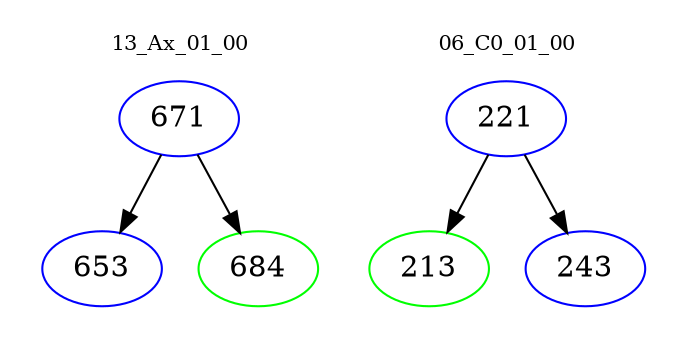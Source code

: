 digraph{
subgraph cluster_0 {
color = white
label = "13_Ax_01_00";
fontsize=10;
T0_671 [label="671", color="blue"]
T0_671 -> T0_653 [color="black"]
T0_653 [label="653", color="blue"]
T0_671 -> T0_684 [color="black"]
T0_684 [label="684", color="green"]
}
subgraph cluster_1 {
color = white
label = "06_C0_01_00";
fontsize=10;
T1_221 [label="221", color="blue"]
T1_221 -> T1_213 [color="black"]
T1_213 [label="213", color="green"]
T1_221 -> T1_243 [color="black"]
T1_243 [label="243", color="blue"]
}
}
